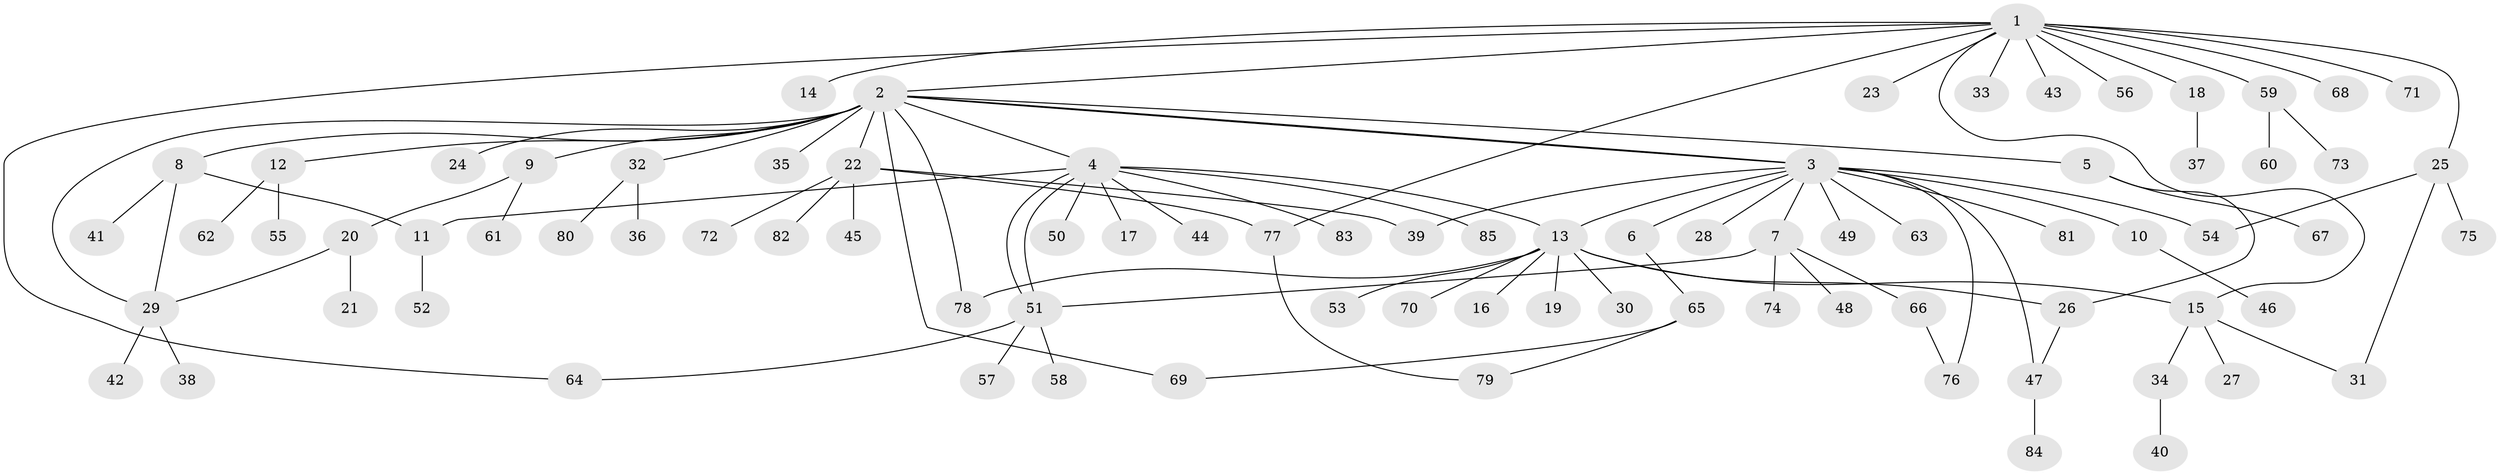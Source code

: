 // coarse degree distribution, {18: 0.029411764705882353, 10: 0.029411764705882353, 9: 0.029411764705882353, 3: 0.14705882352941177, 4: 0.029411764705882353, 1: 0.6764705882352942, 2: 0.029411764705882353, 5: 0.029411764705882353}
// Generated by graph-tools (version 1.1) at 2025/18/03/04/25 18:18:09]
// undirected, 85 vertices, 103 edges
graph export_dot {
graph [start="1"]
  node [color=gray90,style=filled];
  1;
  2;
  3;
  4;
  5;
  6;
  7;
  8;
  9;
  10;
  11;
  12;
  13;
  14;
  15;
  16;
  17;
  18;
  19;
  20;
  21;
  22;
  23;
  24;
  25;
  26;
  27;
  28;
  29;
  30;
  31;
  32;
  33;
  34;
  35;
  36;
  37;
  38;
  39;
  40;
  41;
  42;
  43;
  44;
  45;
  46;
  47;
  48;
  49;
  50;
  51;
  52;
  53;
  54;
  55;
  56;
  57;
  58;
  59;
  60;
  61;
  62;
  63;
  64;
  65;
  66;
  67;
  68;
  69;
  70;
  71;
  72;
  73;
  74;
  75;
  76;
  77;
  78;
  79;
  80;
  81;
  82;
  83;
  84;
  85;
  1 -- 2;
  1 -- 14;
  1 -- 15;
  1 -- 18;
  1 -- 23;
  1 -- 25;
  1 -- 33;
  1 -- 43;
  1 -- 56;
  1 -- 59;
  1 -- 64;
  1 -- 68;
  1 -- 71;
  1 -- 77;
  2 -- 3;
  2 -- 3;
  2 -- 4;
  2 -- 5;
  2 -- 8;
  2 -- 9;
  2 -- 12;
  2 -- 22;
  2 -- 24;
  2 -- 29;
  2 -- 32;
  2 -- 35;
  2 -- 69;
  2 -- 78;
  3 -- 6;
  3 -- 7;
  3 -- 10;
  3 -- 13;
  3 -- 28;
  3 -- 39;
  3 -- 47;
  3 -- 49;
  3 -- 54;
  3 -- 63;
  3 -- 76;
  3 -- 81;
  4 -- 11;
  4 -- 13;
  4 -- 17;
  4 -- 44;
  4 -- 50;
  4 -- 51;
  4 -- 51;
  4 -- 83;
  4 -- 85;
  5 -- 26;
  5 -- 67;
  6 -- 65;
  7 -- 48;
  7 -- 51;
  7 -- 66;
  7 -- 74;
  8 -- 11;
  8 -- 29;
  8 -- 41;
  9 -- 20;
  9 -- 61;
  10 -- 46;
  11 -- 52;
  12 -- 55;
  12 -- 62;
  13 -- 15;
  13 -- 16;
  13 -- 19;
  13 -- 26;
  13 -- 30;
  13 -- 53;
  13 -- 70;
  13 -- 78;
  15 -- 27;
  15 -- 31;
  15 -- 34;
  18 -- 37;
  20 -- 21;
  20 -- 29;
  22 -- 39;
  22 -- 45;
  22 -- 72;
  22 -- 77;
  22 -- 82;
  25 -- 31;
  25 -- 54;
  25 -- 75;
  26 -- 47;
  29 -- 38;
  29 -- 42;
  32 -- 36;
  32 -- 80;
  34 -- 40;
  47 -- 84;
  51 -- 57;
  51 -- 58;
  51 -- 64;
  59 -- 60;
  59 -- 73;
  65 -- 69;
  65 -- 79;
  66 -- 76;
  77 -- 79;
}
